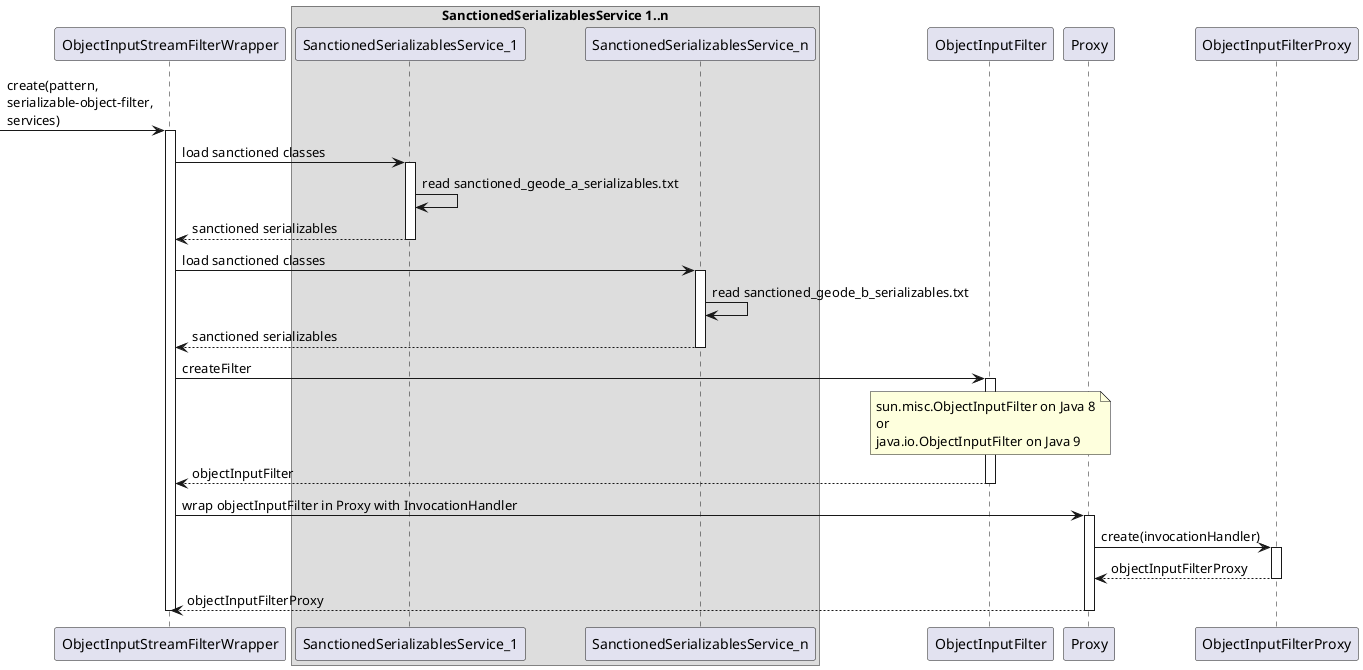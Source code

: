 @startuml
participant ObjectInputStreamFilterWrapper
box "SanctionedSerializablesService 1..n"
participant SanctionedSerializablesService_1
participant SanctionedSerializablesService_n
end box
participant ObjectInputFilter
participant Proxy

-> ObjectInputStreamFilterWrapper: create(pattern,\nserializable-object-filter,\nservices)
activate ObjectInputStreamFilterWrapper

ObjectInputStreamFilterWrapper -> SanctionedSerializablesService_1: load sanctioned classes
activate SanctionedSerializablesService_1
SanctionedSerializablesService_1 -> SanctionedSerializablesService_1: read sanctioned_geode_a_serializables.txt
ObjectInputStreamFilterWrapper <-- SanctionedSerializablesService_1: sanctioned serializables
deactivate SanctionedSerializablesService_1

ObjectInputStreamFilterWrapper -> SanctionedSerializablesService_n: load sanctioned classes
activate SanctionedSerializablesService_n
SanctionedSerializablesService_n -> SanctionedSerializablesService_n: read sanctioned_geode_b_serializables.txt
ObjectInputStreamFilterWrapper <-- SanctionedSerializablesService_n: sanctioned serializables
deactivate SanctionedSerializablesService_n

ObjectInputStreamFilterWrapper -> ObjectInputFilter: createFilter
activate ObjectInputFilter
note over ObjectInputFilter: sun.misc.ObjectInputFilter on Java 8\nor\njava.io.ObjectInputFilter on Java 9
ObjectInputStreamFilterWrapper <-- ObjectInputFilter: objectInputFilter
deactivate ObjectInputFilter

ObjectInputStreamFilterWrapper -> Proxy: wrap objectInputFilter in Proxy with InvocationHandler
activate Proxy
Proxy -> ObjectInputFilterProxy: create(invocationHandler)
activate ObjectInputFilterProxy
Proxy <-- ObjectInputFilterProxy: objectInputFilterProxy
deactivate ObjectInputFilterProxy
ObjectInputStreamFilterWrapper <-- Proxy: objectInputFilterProxy
deactivate Proxy

deactivate ObjectInputStreamFilterWrapper
@enduml
